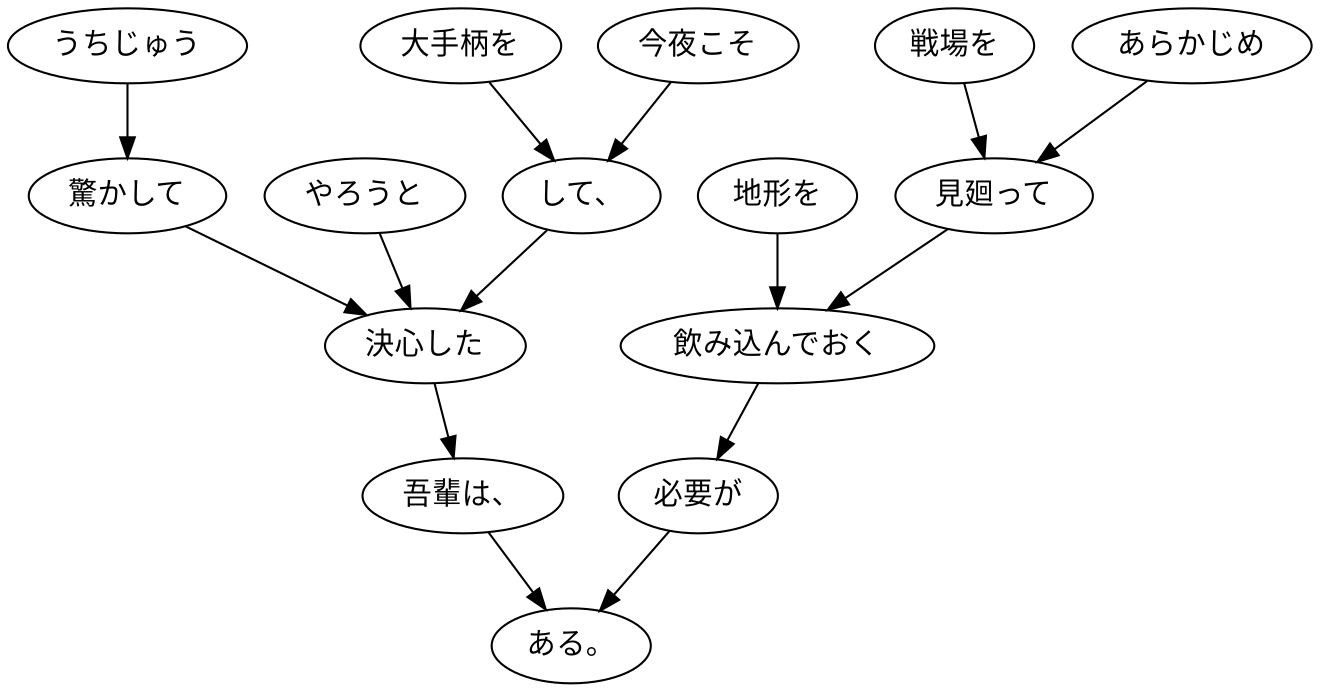 digraph graph3222 {
	node0 [label="今夜こそ"];
	node1 [label="大手柄を"];
	node2 [label="して、"];
	node3 [label="うちじゅう"];
	node4 [label="驚かして"];
	node5 [label="やろうと"];
	node6 [label="決心した"];
	node7 [label="吾輩は、"];
	node8 [label="あらかじめ"];
	node9 [label="戦場を"];
	node10 [label="見廻って"];
	node11 [label="地形を"];
	node12 [label="飲み込んでおく"];
	node13 [label="必要が"];
	node14 [label="ある。"];
	node0 -> node2;
	node1 -> node2;
	node2 -> node6;
	node3 -> node4;
	node4 -> node6;
	node5 -> node6;
	node6 -> node7;
	node7 -> node14;
	node8 -> node10;
	node9 -> node10;
	node10 -> node12;
	node11 -> node12;
	node12 -> node13;
	node13 -> node14;
}
